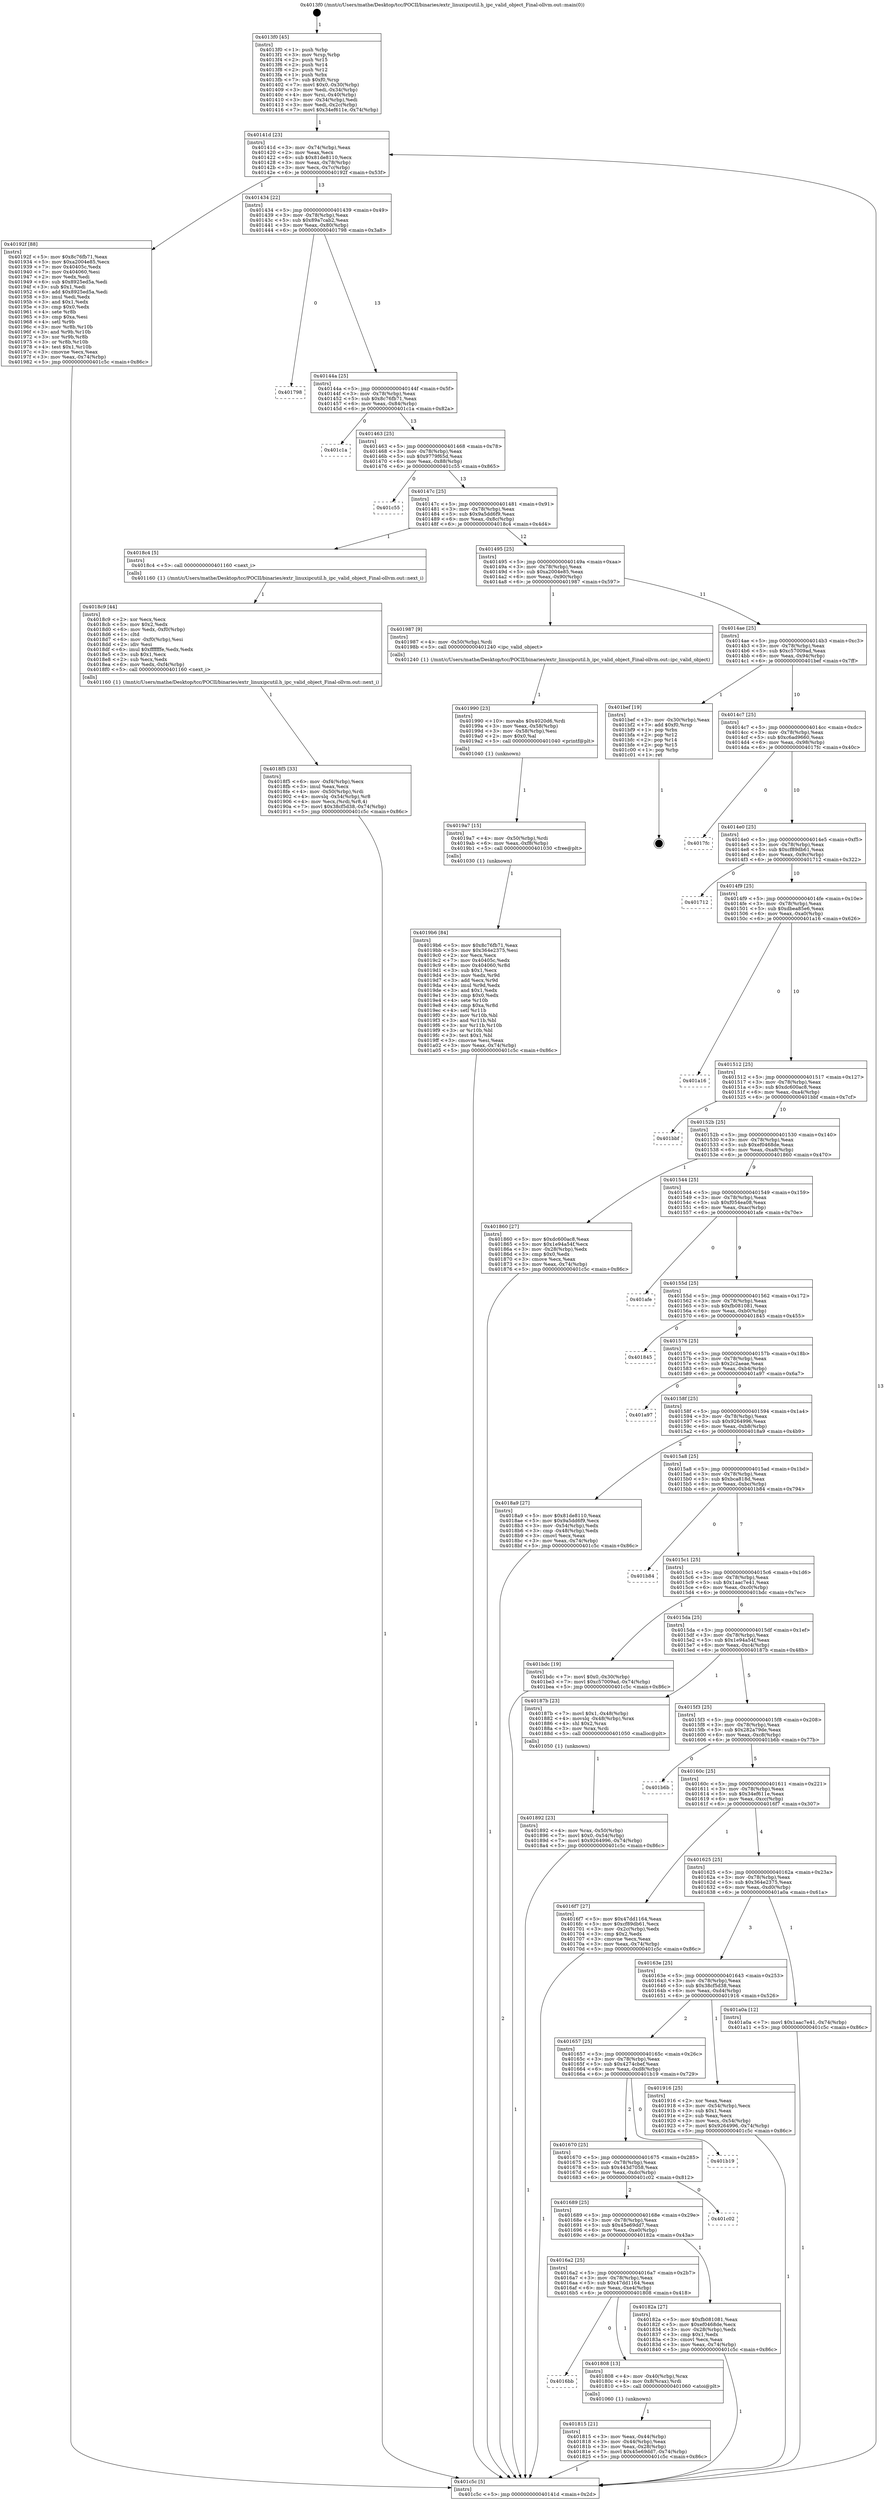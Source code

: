 digraph "0x4013f0" {
  label = "0x4013f0 (/mnt/c/Users/mathe/Desktop/tcc/POCII/binaries/extr_linuxipcutil.h_ipc_valid_object_Final-ollvm.out::main(0))"
  labelloc = "t"
  node[shape=record]

  Entry [label="",width=0.3,height=0.3,shape=circle,fillcolor=black,style=filled]
  "0x40141d" [label="{
     0x40141d [23]\l
     | [instrs]\l
     &nbsp;&nbsp;0x40141d \<+3\>: mov -0x74(%rbp),%eax\l
     &nbsp;&nbsp;0x401420 \<+2\>: mov %eax,%ecx\l
     &nbsp;&nbsp;0x401422 \<+6\>: sub $0x81de8110,%ecx\l
     &nbsp;&nbsp;0x401428 \<+3\>: mov %eax,-0x78(%rbp)\l
     &nbsp;&nbsp;0x40142b \<+3\>: mov %ecx,-0x7c(%rbp)\l
     &nbsp;&nbsp;0x40142e \<+6\>: je 000000000040192f \<main+0x53f\>\l
  }"]
  "0x40192f" [label="{
     0x40192f [88]\l
     | [instrs]\l
     &nbsp;&nbsp;0x40192f \<+5\>: mov $0x8c76fb71,%eax\l
     &nbsp;&nbsp;0x401934 \<+5\>: mov $0xa2004e85,%ecx\l
     &nbsp;&nbsp;0x401939 \<+7\>: mov 0x40405c,%edx\l
     &nbsp;&nbsp;0x401940 \<+7\>: mov 0x404060,%esi\l
     &nbsp;&nbsp;0x401947 \<+2\>: mov %edx,%edi\l
     &nbsp;&nbsp;0x401949 \<+6\>: sub $0x8925ed5a,%edi\l
     &nbsp;&nbsp;0x40194f \<+3\>: sub $0x1,%edi\l
     &nbsp;&nbsp;0x401952 \<+6\>: add $0x8925ed5a,%edi\l
     &nbsp;&nbsp;0x401958 \<+3\>: imul %edi,%edx\l
     &nbsp;&nbsp;0x40195b \<+3\>: and $0x1,%edx\l
     &nbsp;&nbsp;0x40195e \<+3\>: cmp $0x0,%edx\l
     &nbsp;&nbsp;0x401961 \<+4\>: sete %r8b\l
     &nbsp;&nbsp;0x401965 \<+3\>: cmp $0xa,%esi\l
     &nbsp;&nbsp;0x401968 \<+4\>: setl %r9b\l
     &nbsp;&nbsp;0x40196c \<+3\>: mov %r8b,%r10b\l
     &nbsp;&nbsp;0x40196f \<+3\>: and %r9b,%r10b\l
     &nbsp;&nbsp;0x401972 \<+3\>: xor %r9b,%r8b\l
     &nbsp;&nbsp;0x401975 \<+3\>: or %r8b,%r10b\l
     &nbsp;&nbsp;0x401978 \<+4\>: test $0x1,%r10b\l
     &nbsp;&nbsp;0x40197c \<+3\>: cmovne %ecx,%eax\l
     &nbsp;&nbsp;0x40197f \<+3\>: mov %eax,-0x74(%rbp)\l
     &nbsp;&nbsp;0x401982 \<+5\>: jmp 0000000000401c5c \<main+0x86c\>\l
  }"]
  "0x401434" [label="{
     0x401434 [22]\l
     | [instrs]\l
     &nbsp;&nbsp;0x401434 \<+5\>: jmp 0000000000401439 \<main+0x49\>\l
     &nbsp;&nbsp;0x401439 \<+3\>: mov -0x78(%rbp),%eax\l
     &nbsp;&nbsp;0x40143c \<+5\>: sub $0x89a7cab2,%eax\l
     &nbsp;&nbsp;0x401441 \<+3\>: mov %eax,-0x80(%rbp)\l
     &nbsp;&nbsp;0x401444 \<+6\>: je 0000000000401798 \<main+0x3a8\>\l
  }"]
  Exit [label="",width=0.3,height=0.3,shape=circle,fillcolor=black,style=filled,peripheries=2]
  "0x401798" [label="{
     0x401798\l
  }", style=dashed]
  "0x40144a" [label="{
     0x40144a [25]\l
     | [instrs]\l
     &nbsp;&nbsp;0x40144a \<+5\>: jmp 000000000040144f \<main+0x5f\>\l
     &nbsp;&nbsp;0x40144f \<+3\>: mov -0x78(%rbp),%eax\l
     &nbsp;&nbsp;0x401452 \<+5\>: sub $0x8c76fb71,%eax\l
     &nbsp;&nbsp;0x401457 \<+6\>: mov %eax,-0x84(%rbp)\l
     &nbsp;&nbsp;0x40145d \<+6\>: je 0000000000401c1a \<main+0x82a\>\l
  }"]
  "0x4019b6" [label="{
     0x4019b6 [84]\l
     | [instrs]\l
     &nbsp;&nbsp;0x4019b6 \<+5\>: mov $0x8c76fb71,%eax\l
     &nbsp;&nbsp;0x4019bb \<+5\>: mov $0x364e2375,%esi\l
     &nbsp;&nbsp;0x4019c0 \<+2\>: xor %ecx,%ecx\l
     &nbsp;&nbsp;0x4019c2 \<+7\>: mov 0x40405c,%edx\l
     &nbsp;&nbsp;0x4019c9 \<+8\>: mov 0x404060,%r8d\l
     &nbsp;&nbsp;0x4019d1 \<+3\>: sub $0x1,%ecx\l
     &nbsp;&nbsp;0x4019d4 \<+3\>: mov %edx,%r9d\l
     &nbsp;&nbsp;0x4019d7 \<+3\>: add %ecx,%r9d\l
     &nbsp;&nbsp;0x4019da \<+4\>: imul %r9d,%edx\l
     &nbsp;&nbsp;0x4019de \<+3\>: and $0x1,%edx\l
     &nbsp;&nbsp;0x4019e1 \<+3\>: cmp $0x0,%edx\l
     &nbsp;&nbsp;0x4019e4 \<+4\>: sete %r10b\l
     &nbsp;&nbsp;0x4019e8 \<+4\>: cmp $0xa,%r8d\l
     &nbsp;&nbsp;0x4019ec \<+4\>: setl %r11b\l
     &nbsp;&nbsp;0x4019f0 \<+3\>: mov %r10b,%bl\l
     &nbsp;&nbsp;0x4019f3 \<+3\>: and %r11b,%bl\l
     &nbsp;&nbsp;0x4019f6 \<+3\>: xor %r11b,%r10b\l
     &nbsp;&nbsp;0x4019f9 \<+3\>: or %r10b,%bl\l
     &nbsp;&nbsp;0x4019fc \<+3\>: test $0x1,%bl\l
     &nbsp;&nbsp;0x4019ff \<+3\>: cmovne %esi,%eax\l
     &nbsp;&nbsp;0x401a02 \<+3\>: mov %eax,-0x74(%rbp)\l
     &nbsp;&nbsp;0x401a05 \<+5\>: jmp 0000000000401c5c \<main+0x86c\>\l
  }"]
  "0x401c1a" [label="{
     0x401c1a\l
  }", style=dashed]
  "0x401463" [label="{
     0x401463 [25]\l
     | [instrs]\l
     &nbsp;&nbsp;0x401463 \<+5\>: jmp 0000000000401468 \<main+0x78\>\l
     &nbsp;&nbsp;0x401468 \<+3\>: mov -0x78(%rbp),%eax\l
     &nbsp;&nbsp;0x40146b \<+5\>: sub $0x9779f65d,%eax\l
     &nbsp;&nbsp;0x401470 \<+6\>: mov %eax,-0x88(%rbp)\l
     &nbsp;&nbsp;0x401476 \<+6\>: je 0000000000401c55 \<main+0x865\>\l
  }"]
  "0x4019a7" [label="{
     0x4019a7 [15]\l
     | [instrs]\l
     &nbsp;&nbsp;0x4019a7 \<+4\>: mov -0x50(%rbp),%rdi\l
     &nbsp;&nbsp;0x4019ab \<+6\>: mov %eax,-0xf8(%rbp)\l
     &nbsp;&nbsp;0x4019b1 \<+5\>: call 0000000000401030 \<free@plt\>\l
     | [calls]\l
     &nbsp;&nbsp;0x401030 \{1\} (unknown)\l
  }"]
  "0x401c55" [label="{
     0x401c55\l
  }", style=dashed]
  "0x40147c" [label="{
     0x40147c [25]\l
     | [instrs]\l
     &nbsp;&nbsp;0x40147c \<+5\>: jmp 0000000000401481 \<main+0x91\>\l
     &nbsp;&nbsp;0x401481 \<+3\>: mov -0x78(%rbp),%eax\l
     &nbsp;&nbsp;0x401484 \<+5\>: sub $0x9a5dd6f9,%eax\l
     &nbsp;&nbsp;0x401489 \<+6\>: mov %eax,-0x8c(%rbp)\l
     &nbsp;&nbsp;0x40148f \<+6\>: je 00000000004018c4 \<main+0x4d4\>\l
  }"]
  "0x401990" [label="{
     0x401990 [23]\l
     | [instrs]\l
     &nbsp;&nbsp;0x401990 \<+10\>: movabs $0x4020d6,%rdi\l
     &nbsp;&nbsp;0x40199a \<+3\>: mov %eax,-0x58(%rbp)\l
     &nbsp;&nbsp;0x40199d \<+3\>: mov -0x58(%rbp),%esi\l
     &nbsp;&nbsp;0x4019a0 \<+2\>: mov $0x0,%al\l
     &nbsp;&nbsp;0x4019a2 \<+5\>: call 0000000000401040 \<printf@plt\>\l
     | [calls]\l
     &nbsp;&nbsp;0x401040 \{1\} (unknown)\l
  }"]
  "0x4018c4" [label="{
     0x4018c4 [5]\l
     | [instrs]\l
     &nbsp;&nbsp;0x4018c4 \<+5\>: call 0000000000401160 \<next_i\>\l
     | [calls]\l
     &nbsp;&nbsp;0x401160 \{1\} (/mnt/c/Users/mathe/Desktop/tcc/POCII/binaries/extr_linuxipcutil.h_ipc_valid_object_Final-ollvm.out::next_i)\l
  }"]
  "0x401495" [label="{
     0x401495 [25]\l
     | [instrs]\l
     &nbsp;&nbsp;0x401495 \<+5\>: jmp 000000000040149a \<main+0xaa\>\l
     &nbsp;&nbsp;0x40149a \<+3\>: mov -0x78(%rbp),%eax\l
     &nbsp;&nbsp;0x40149d \<+5\>: sub $0xa2004e85,%eax\l
     &nbsp;&nbsp;0x4014a2 \<+6\>: mov %eax,-0x90(%rbp)\l
     &nbsp;&nbsp;0x4014a8 \<+6\>: je 0000000000401987 \<main+0x597\>\l
  }"]
  "0x4018f5" [label="{
     0x4018f5 [33]\l
     | [instrs]\l
     &nbsp;&nbsp;0x4018f5 \<+6\>: mov -0xf4(%rbp),%ecx\l
     &nbsp;&nbsp;0x4018fb \<+3\>: imul %eax,%ecx\l
     &nbsp;&nbsp;0x4018fe \<+4\>: mov -0x50(%rbp),%rdi\l
     &nbsp;&nbsp;0x401902 \<+4\>: movslq -0x54(%rbp),%r8\l
     &nbsp;&nbsp;0x401906 \<+4\>: mov %ecx,(%rdi,%r8,4)\l
     &nbsp;&nbsp;0x40190a \<+7\>: movl $0x38cf5d38,-0x74(%rbp)\l
     &nbsp;&nbsp;0x401911 \<+5\>: jmp 0000000000401c5c \<main+0x86c\>\l
  }"]
  "0x401987" [label="{
     0x401987 [9]\l
     | [instrs]\l
     &nbsp;&nbsp;0x401987 \<+4\>: mov -0x50(%rbp),%rdi\l
     &nbsp;&nbsp;0x40198b \<+5\>: call 0000000000401240 \<ipc_valid_object\>\l
     | [calls]\l
     &nbsp;&nbsp;0x401240 \{1\} (/mnt/c/Users/mathe/Desktop/tcc/POCII/binaries/extr_linuxipcutil.h_ipc_valid_object_Final-ollvm.out::ipc_valid_object)\l
  }"]
  "0x4014ae" [label="{
     0x4014ae [25]\l
     | [instrs]\l
     &nbsp;&nbsp;0x4014ae \<+5\>: jmp 00000000004014b3 \<main+0xc3\>\l
     &nbsp;&nbsp;0x4014b3 \<+3\>: mov -0x78(%rbp),%eax\l
     &nbsp;&nbsp;0x4014b6 \<+5\>: sub $0xc57009ad,%eax\l
     &nbsp;&nbsp;0x4014bb \<+6\>: mov %eax,-0x94(%rbp)\l
     &nbsp;&nbsp;0x4014c1 \<+6\>: je 0000000000401bef \<main+0x7ff\>\l
  }"]
  "0x4018c9" [label="{
     0x4018c9 [44]\l
     | [instrs]\l
     &nbsp;&nbsp;0x4018c9 \<+2\>: xor %ecx,%ecx\l
     &nbsp;&nbsp;0x4018cb \<+5\>: mov $0x2,%edx\l
     &nbsp;&nbsp;0x4018d0 \<+6\>: mov %edx,-0xf0(%rbp)\l
     &nbsp;&nbsp;0x4018d6 \<+1\>: cltd\l
     &nbsp;&nbsp;0x4018d7 \<+6\>: mov -0xf0(%rbp),%esi\l
     &nbsp;&nbsp;0x4018dd \<+2\>: idiv %esi\l
     &nbsp;&nbsp;0x4018df \<+6\>: imul $0xfffffffe,%edx,%edx\l
     &nbsp;&nbsp;0x4018e5 \<+3\>: sub $0x1,%ecx\l
     &nbsp;&nbsp;0x4018e8 \<+2\>: sub %ecx,%edx\l
     &nbsp;&nbsp;0x4018ea \<+6\>: mov %edx,-0xf4(%rbp)\l
     &nbsp;&nbsp;0x4018f0 \<+5\>: call 0000000000401160 \<next_i\>\l
     | [calls]\l
     &nbsp;&nbsp;0x401160 \{1\} (/mnt/c/Users/mathe/Desktop/tcc/POCII/binaries/extr_linuxipcutil.h_ipc_valid_object_Final-ollvm.out::next_i)\l
  }"]
  "0x401bef" [label="{
     0x401bef [19]\l
     | [instrs]\l
     &nbsp;&nbsp;0x401bef \<+3\>: mov -0x30(%rbp),%eax\l
     &nbsp;&nbsp;0x401bf2 \<+7\>: add $0xf0,%rsp\l
     &nbsp;&nbsp;0x401bf9 \<+1\>: pop %rbx\l
     &nbsp;&nbsp;0x401bfa \<+2\>: pop %r12\l
     &nbsp;&nbsp;0x401bfc \<+2\>: pop %r14\l
     &nbsp;&nbsp;0x401bfe \<+2\>: pop %r15\l
     &nbsp;&nbsp;0x401c00 \<+1\>: pop %rbp\l
     &nbsp;&nbsp;0x401c01 \<+1\>: ret\l
  }"]
  "0x4014c7" [label="{
     0x4014c7 [25]\l
     | [instrs]\l
     &nbsp;&nbsp;0x4014c7 \<+5\>: jmp 00000000004014cc \<main+0xdc\>\l
     &nbsp;&nbsp;0x4014cc \<+3\>: mov -0x78(%rbp),%eax\l
     &nbsp;&nbsp;0x4014cf \<+5\>: sub $0xc6ad9660,%eax\l
     &nbsp;&nbsp;0x4014d4 \<+6\>: mov %eax,-0x98(%rbp)\l
     &nbsp;&nbsp;0x4014da \<+6\>: je 00000000004017fc \<main+0x40c\>\l
  }"]
  "0x401892" [label="{
     0x401892 [23]\l
     | [instrs]\l
     &nbsp;&nbsp;0x401892 \<+4\>: mov %rax,-0x50(%rbp)\l
     &nbsp;&nbsp;0x401896 \<+7\>: movl $0x0,-0x54(%rbp)\l
     &nbsp;&nbsp;0x40189d \<+7\>: movl $0x9264996,-0x74(%rbp)\l
     &nbsp;&nbsp;0x4018a4 \<+5\>: jmp 0000000000401c5c \<main+0x86c\>\l
  }"]
  "0x4017fc" [label="{
     0x4017fc\l
  }", style=dashed]
  "0x4014e0" [label="{
     0x4014e0 [25]\l
     | [instrs]\l
     &nbsp;&nbsp;0x4014e0 \<+5\>: jmp 00000000004014e5 \<main+0xf5\>\l
     &nbsp;&nbsp;0x4014e5 \<+3\>: mov -0x78(%rbp),%eax\l
     &nbsp;&nbsp;0x4014e8 \<+5\>: sub $0xcf89db61,%eax\l
     &nbsp;&nbsp;0x4014ed \<+6\>: mov %eax,-0x9c(%rbp)\l
     &nbsp;&nbsp;0x4014f3 \<+6\>: je 0000000000401712 \<main+0x322\>\l
  }"]
  "0x401815" [label="{
     0x401815 [21]\l
     | [instrs]\l
     &nbsp;&nbsp;0x401815 \<+3\>: mov %eax,-0x44(%rbp)\l
     &nbsp;&nbsp;0x401818 \<+3\>: mov -0x44(%rbp),%eax\l
     &nbsp;&nbsp;0x40181b \<+3\>: mov %eax,-0x28(%rbp)\l
     &nbsp;&nbsp;0x40181e \<+7\>: movl $0x45e69dd7,-0x74(%rbp)\l
     &nbsp;&nbsp;0x401825 \<+5\>: jmp 0000000000401c5c \<main+0x86c\>\l
  }"]
  "0x401712" [label="{
     0x401712\l
  }", style=dashed]
  "0x4014f9" [label="{
     0x4014f9 [25]\l
     | [instrs]\l
     &nbsp;&nbsp;0x4014f9 \<+5\>: jmp 00000000004014fe \<main+0x10e\>\l
     &nbsp;&nbsp;0x4014fe \<+3\>: mov -0x78(%rbp),%eax\l
     &nbsp;&nbsp;0x401501 \<+5\>: sub $0xdbea85e6,%eax\l
     &nbsp;&nbsp;0x401506 \<+6\>: mov %eax,-0xa0(%rbp)\l
     &nbsp;&nbsp;0x40150c \<+6\>: je 0000000000401a16 \<main+0x626\>\l
  }"]
  "0x4016bb" [label="{
     0x4016bb\l
  }", style=dashed]
  "0x401a16" [label="{
     0x401a16\l
  }", style=dashed]
  "0x401512" [label="{
     0x401512 [25]\l
     | [instrs]\l
     &nbsp;&nbsp;0x401512 \<+5\>: jmp 0000000000401517 \<main+0x127\>\l
     &nbsp;&nbsp;0x401517 \<+3\>: mov -0x78(%rbp),%eax\l
     &nbsp;&nbsp;0x40151a \<+5\>: sub $0xdc600ac8,%eax\l
     &nbsp;&nbsp;0x40151f \<+6\>: mov %eax,-0xa4(%rbp)\l
     &nbsp;&nbsp;0x401525 \<+6\>: je 0000000000401bbf \<main+0x7cf\>\l
  }"]
  "0x401808" [label="{
     0x401808 [13]\l
     | [instrs]\l
     &nbsp;&nbsp;0x401808 \<+4\>: mov -0x40(%rbp),%rax\l
     &nbsp;&nbsp;0x40180c \<+4\>: mov 0x8(%rax),%rdi\l
     &nbsp;&nbsp;0x401810 \<+5\>: call 0000000000401060 \<atoi@plt\>\l
     | [calls]\l
     &nbsp;&nbsp;0x401060 \{1\} (unknown)\l
  }"]
  "0x401bbf" [label="{
     0x401bbf\l
  }", style=dashed]
  "0x40152b" [label="{
     0x40152b [25]\l
     | [instrs]\l
     &nbsp;&nbsp;0x40152b \<+5\>: jmp 0000000000401530 \<main+0x140\>\l
     &nbsp;&nbsp;0x401530 \<+3\>: mov -0x78(%rbp),%eax\l
     &nbsp;&nbsp;0x401533 \<+5\>: sub $0xef0468de,%eax\l
     &nbsp;&nbsp;0x401538 \<+6\>: mov %eax,-0xa8(%rbp)\l
     &nbsp;&nbsp;0x40153e \<+6\>: je 0000000000401860 \<main+0x470\>\l
  }"]
  "0x4016a2" [label="{
     0x4016a2 [25]\l
     | [instrs]\l
     &nbsp;&nbsp;0x4016a2 \<+5\>: jmp 00000000004016a7 \<main+0x2b7\>\l
     &nbsp;&nbsp;0x4016a7 \<+3\>: mov -0x78(%rbp),%eax\l
     &nbsp;&nbsp;0x4016aa \<+5\>: sub $0x47dd1164,%eax\l
     &nbsp;&nbsp;0x4016af \<+6\>: mov %eax,-0xe4(%rbp)\l
     &nbsp;&nbsp;0x4016b5 \<+6\>: je 0000000000401808 \<main+0x418\>\l
  }"]
  "0x401860" [label="{
     0x401860 [27]\l
     | [instrs]\l
     &nbsp;&nbsp;0x401860 \<+5\>: mov $0xdc600ac8,%eax\l
     &nbsp;&nbsp;0x401865 \<+5\>: mov $0x1e94a54f,%ecx\l
     &nbsp;&nbsp;0x40186a \<+3\>: mov -0x28(%rbp),%edx\l
     &nbsp;&nbsp;0x40186d \<+3\>: cmp $0x0,%edx\l
     &nbsp;&nbsp;0x401870 \<+3\>: cmove %ecx,%eax\l
     &nbsp;&nbsp;0x401873 \<+3\>: mov %eax,-0x74(%rbp)\l
     &nbsp;&nbsp;0x401876 \<+5\>: jmp 0000000000401c5c \<main+0x86c\>\l
  }"]
  "0x401544" [label="{
     0x401544 [25]\l
     | [instrs]\l
     &nbsp;&nbsp;0x401544 \<+5\>: jmp 0000000000401549 \<main+0x159\>\l
     &nbsp;&nbsp;0x401549 \<+3\>: mov -0x78(%rbp),%eax\l
     &nbsp;&nbsp;0x40154c \<+5\>: sub $0xf054ea08,%eax\l
     &nbsp;&nbsp;0x401551 \<+6\>: mov %eax,-0xac(%rbp)\l
     &nbsp;&nbsp;0x401557 \<+6\>: je 0000000000401afe \<main+0x70e\>\l
  }"]
  "0x40182a" [label="{
     0x40182a [27]\l
     | [instrs]\l
     &nbsp;&nbsp;0x40182a \<+5\>: mov $0xfb081081,%eax\l
     &nbsp;&nbsp;0x40182f \<+5\>: mov $0xef0468de,%ecx\l
     &nbsp;&nbsp;0x401834 \<+3\>: mov -0x28(%rbp),%edx\l
     &nbsp;&nbsp;0x401837 \<+3\>: cmp $0x1,%edx\l
     &nbsp;&nbsp;0x40183a \<+3\>: cmovl %ecx,%eax\l
     &nbsp;&nbsp;0x40183d \<+3\>: mov %eax,-0x74(%rbp)\l
     &nbsp;&nbsp;0x401840 \<+5\>: jmp 0000000000401c5c \<main+0x86c\>\l
  }"]
  "0x401afe" [label="{
     0x401afe\l
  }", style=dashed]
  "0x40155d" [label="{
     0x40155d [25]\l
     | [instrs]\l
     &nbsp;&nbsp;0x40155d \<+5\>: jmp 0000000000401562 \<main+0x172\>\l
     &nbsp;&nbsp;0x401562 \<+3\>: mov -0x78(%rbp),%eax\l
     &nbsp;&nbsp;0x401565 \<+5\>: sub $0xfb081081,%eax\l
     &nbsp;&nbsp;0x40156a \<+6\>: mov %eax,-0xb0(%rbp)\l
     &nbsp;&nbsp;0x401570 \<+6\>: je 0000000000401845 \<main+0x455\>\l
  }"]
  "0x401689" [label="{
     0x401689 [25]\l
     | [instrs]\l
     &nbsp;&nbsp;0x401689 \<+5\>: jmp 000000000040168e \<main+0x29e\>\l
     &nbsp;&nbsp;0x40168e \<+3\>: mov -0x78(%rbp),%eax\l
     &nbsp;&nbsp;0x401691 \<+5\>: sub $0x45e69dd7,%eax\l
     &nbsp;&nbsp;0x401696 \<+6\>: mov %eax,-0xe0(%rbp)\l
     &nbsp;&nbsp;0x40169c \<+6\>: je 000000000040182a \<main+0x43a\>\l
  }"]
  "0x401845" [label="{
     0x401845\l
  }", style=dashed]
  "0x401576" [label="{
     0x401576 [25]\l
     | [instrs]\l
     &nbsp;&nbsp;0x401576 \<+5\>: jmp 000000000040157b \<main+0x18b\>\l
     &nbsp;&nbsp;0x40157b \<+3\>: mov -0x78(%rbp),%eax\l
     &nbsp;&nbsp;0x40157e \<+5\>: sub $0x2c2aeae,%eax\l
     &nbsp;&nbsp;0x401583 \<+6\>: mov %eax,-0xb4(%rbp)\l
     &nbsp;&nbsp;0x401589 \<+6\>: je 0000000000401a97 \<main+0x6a7\>\l
  }"]
  "0x401c02" [label="{
     0x401c02\l
  }", style=dashed]
  "0x401a97" [label="{
     0x401a97\l
  }", style=dashed]
  "0x40158f" [label="{
     0x40158f [25]\l
     | [instrs]\l
     &nbsp;&nbsp;0x40158f \<+5\>: jmp 0000000000401594 \<main+0x1a4\>\l
     &nbsp;&nbsp;0x401594 \<+3\>: mov -0x78(%rbp),%eax\l
     &nbsp;&nbsp;0x401597 \<+5\>: sub $0x9264996,%eax\l
     &nbsp;&nbsp;0x40159c \<+6\>: mov %eax,-0xb8(%rbp)\l
     &nbsp;&nbsp;0x4015a2 \<+6\>: je 00000000004018a9 \<main+0x4b9\>\l
  }"]
  "0x401670" [label="{
     0x401670 [25]\l
     | [instrs]\l
     &nbsp;&nbsp;0x401670 \<+5\>: jmp 0000000000401675 \<main+0x285\>\l
     &nbsp;&nbsp;0x401675 \<+3\>: mov -0x78(%rbp),%eax\l
     &nbsp;&nbsp;0x401678 \<+5\>: sub $0x443d7058,%eax\l
     &nbsp;&nbsp;0x40167d \<+6\>: mov %eax,-0xdc(%rbp)\l
     &nbsp;&nbsp;0x401683 \<+6\>: je 0000000000401c02 \<main+0x812\>\l
  }"]
  "0x4018a9" [label="{
     0x4018a9 [27]\l
     | [instrs]\l
     &nbsp;&nbsp;0x4018a9 \<+5\>: mov $0x81de8110,%eax\l
     &nbsp;&nbsp;0x4018ae \<+5\>: mov $0x9a5dd6f9,%ecx\l
     &nbsp;&nbsp;0x4018b3 \<+3\>: mov -0x54(%rbp),%edx\l
     &nbsp;&nbsp;0x4018b6 \<+3\>: cmp -0x48(%rbp),%edx\l
     &nbsp;&nbsp;0x4018b9 \<+3\>: cmovl %ecx,%eax\l
     &nbsp;&nbsp;0x4018bc \<+3\>: mov %eax,-0x74(%rbp)\l
     &nbsp;&nbsp;0x4018bf \<+5\>: jmp 0000000000401c5c \<main+0x86c\>\l
  }"]
  "0x4015a8" [label="{
     0x4015a8 [25]\l
     | [instrs]\l
     &nbsp;&nbsp;0x4015a8 \<+5\>: jmp 00000000004015ad \<main+0x1bd\>\l
     &nbsp;&nbsp;0x4015ad \<+3\>: mov -0x78(%rbp),%eax\l
     &nbsp;&nbsp;0x4015b0 \<+5\>: sub $0xbca818d,%eax\l
     &nbsp;&nbsp;0x4015b5 \<+6\>: mov %eax,-0xbc(%rbp)\l
     &nbsp;&nbsp;0x4015bb \<+6\>: je 0000000000401b84 \<main+0x794\>\l
  }"]
  "0x401b19" [label="{
     0x401b19\l
  }", style=dashed]
  "0x401b84" [label="{
     0x401b84\l
  }", style=dashed]
  "0x4015c1" [label="{
     0x4015c1 [25]\l
     | [instrs]\l
     &nbsp;&nbsp;0x4015c1 \<+5\>: jmp 00000000004015c6 \<main+0x1d6\>\l
     &nbsp;&nbsp;0x4015c6 \<+3\>: mov -0x78(%rbp),%eax\l
     &nbsp;&nbsp;0x4015c9 \<+5\>: sub $0x1aac7e41,%eax\l
     &nbsp;&nbsp;0x4015ce \<+6\>: mov %eax,-0xc0(%rbp)\l
     &nbsp;&nbsp;0x4015d4 \<+6\>: je 0000000000401bdc \<main+0x7ec\>\l
  }"]
  "0x401657" [label="{
     0x401657 [25]\l
     | [instrs]\l
     &nbsp;&nbsp;0x401657 \<+5\>: jmp 000000000040165c \<main+0x26c\>\l
     &nbsp;&nbsp;0x40165c \<+3\>: mov -0x78(%rbp),%eax\l
     &nbsp;&nbsp;0x40165f \<+5\>: sub $0x4274cbef,%eax\l
     &nbsp;&nbsp;0x401664 \<+6\>: mov %eax,-0xd8(%rbp)\l
     &nbsp;&nbsp;0x40166a \<+6\>: je 0000000000401b19 \<main+0x729\>\l
  }"]
  "0x401bdc" [label="{
     0x401bdc [19]\l
     | [instrs]\l
     &nbsp;&nbsp;0x401bdc \<+7\>: movl $0x0,-0x30(%rbp)\l
     &nbsp;&nbsp;0x401be3 \<+7\>: movl $0xc57009ad,-0x74(%rbp)\l
     &nbsp;&nbsp;0x401bea \<+5\>: jmp 0000000000401c5c \<main+0x86c\>\l
  }"]
  "0x4015da" [label="{
     0x4015da [25]\l
     | [instrs]\l
     &nbsp;&nbsp;0x4015da \<+5\>: jmp 00000000004015df \<main+0x1ef\>\l
     &nbsp;&nbsp;0x4015df \<+3\>: mov -0x78(%rbp),%eax\l
     &nbsp;&nbsp;0x4015e2 \<+5\>: sub $0x1e94a54f,%eax\l
     &nbsp;&nbsp;0x4015e7 \<+6\>: mov %eax,-0xc4(%rbp)\l
     &nbsp;&nbsp;0x4015ed \<+6\>: je 000000000040187b \<main+0x48b\>\l
  }"]
  "0x401916" [label="{
     0x401916 [25]\l
     | [instrs]\l
     &nbsp;&nbsp;0x401916 \<+2\>: xor %eax,%eax\l
     &nbsp;&nbsp;0x401918 \<+3\>: mov -0x54(%rbp),%ecx\l
     &nbsp;&nbsp;0x40191b \<+3\>: sub $0x1,%eax\l
     &nbsp;&nbsp;0x40191e \<+2\>: sub %eax,%ecx\l
     &nbsp;&nbsp;0x401920 \<+3\>: mov %ecx,-0x54(%rbp)\l
     &nbsp;&nbsp;0x401923 \<+7\>: movl $0x9264996,-0x74(%rbp)\l
     &nbsp;&nbsp;0x40192a \<+5\>: jmp 0000000000401c5c \<main+0x86c\>\l
  }"]
  "0x40187b" [label="{
     0x40187b [23]\l
     | [instrs]\l
     &nbsp;&nbsp;0x40187b \<+7\>: movl $0x1,-0x48(%rbp)\l
     &nbsp;&nbsp;0x401882 \<+4\>: movslq -0x48(%rbp),%rax\l
     &nbsp;&nbsp;0x401886 \<+4\>: shl $0x2,%rax\l
     &nbsp;&nbsp;0x40188a \<+3\>: mov %rax,%rdi\l
     &nbsp;&nbsp;0x40188d \<+5\>: call 0000000000401050 \<malloc@plt\>\l
     | [calls]\l
     &nbsp;&nbsp;0x401050 \{1\} (unknown)\l
  }"]
  "0x4015f3" [label="{
     0x4015f3 [25]\l
     | [instrs]\l
     &nbsp;&nbsp;0x4015f3 \<+5\>: jmp 00000000004015f8 \<main+0x208\>\l
     &nbsp;&nbsp;0x4015f8 \<+3\>: mov -0x78(%rbp),%eax\l
     &nbsp;&nbsp;0x4015fb \<+5\>: sub $0x282a79de,%eax\l
     &nbsp;&nbsp;0x401600 \<+6\>: mov %eax,-0xc8(%rbp)\l
     &nbsp;&nbsp;0x401606 \<+6\>: je 0000000000401b6b \<main+0x77b\>\l
  }"]
  "0x40163e" [label="{
     0x40163e [25]\l
     | [instrs]\l
     &nbsp;&nbsp;0x40163e \<+5\>: jmp 0000000000401643 \<main+0x253\>\l
     &nbsp;&nbsp;0x401643 \<+3\>: mov -0x78(%rbp),%eax\l
     &nbsp;&nbsp;0x401646 \<+5\>: sub $0x38cf5d38,%eax\l
     &nbsp;&nbsp;0x40164b \<+6\>: mov %eax,-0xd4(%rbp)\l
     &nbsp;&nbsp;0x401651 \<+6\>: je 0000000000401916 \<main+0x526\>\l
  }"]
  "0x401b6b" [label="{
     0x401b6b\l
  }", style=dashed]
  "0x40160c" [label="{
     0x40160c [25]\l
     | [instrs]\l
     &nbsp;&nbsp;0x40160c \<+5\>: jmp 0000000000401611 \<main+0x221\>\l
     &nbsp;&nbsp;0x401611 \<+3\>: mov -0x78(%rbp),%eax\l
     &nbsp;&nbsp;0x401614 \<+5\>: sub $0x34ef611e,%eax\l
     &nbsp;&nbsp;0x401619 \<+6\>: mov %eax,-0xcc(%rbp)\l
     &nbsp;&nbsp;0x40161f \<+6\>: je 00000000004016f7 \<main+0x307\>\l
  }"]
  "0x401a0a" [label="{
     0x401a0a [12]\l
     | [instrs]\l
     &nbsp;&nbsp;0x401a0a \<+7\>: movl $0x1aac7e41,-0x74(%rbp)\l
     &nbsp;&nbsp;0x401a11 \<+5\>: jmp 0000000000401c5c \<main+0x86c\>\l
  }"]
  "0x4016f7" [label="{
     0x4016f7 [27]\l
     | [instrs]\l
     &nbsp;&nbsp;0x4016f7 \<+5\>: mov $0x47dd1164,%eax\l
     &nbsp;&nbsp;0x4016fc \<+5\>: mov $0xcf89db61,%ecx\l
     &nbsp;&nbsp;0x401701 \<+3\>: mov -0x2c(%rbp),%edx\l
     &nbsp;&nbsp;0x401704 \<+3\>: cmp $0x2,%edx\l
     &nbsp;&nbsp;0x401707 \<+3\>: cmovne %ecx,%eax\l
     &nbsp;&nbsp;0x40170a \<+3\>: mov %eax,-0x74(%rbp)\l
     &nbsp;&nbsp;0x40170d \<+5\>: jmp 0000000000401c5c \<main+0x86c\>\l
  }"]
  "0x401625" [label="{
     0x401625 [25]\l
     | [instrs]\l
     &nbsp;&nbsp;0x401625 \<+5\>: jmp 000000000040162a \<main+0x23a\>\l
     &nbsp;&nbsp;0x40162a \<+3\>: mov -0x78(%rbp),%eax\l
     &nbsp;&nbsp;0x40162d \<+5\>: sub $0x364e2375,%eax\l
     &nbsp;&nbsp;0x401632 \<+6\>: mov %eax,-0xd0(%rbp)\l
     &nbsp;&nbsp;0x401638 \<+6\>: je 0000000000401a0a \<main+0x61a\>\l
  }"]
  "0x401c5c" [label="{
     0x401c5c [5]\l
     | [instrs]\l
     &nbsp;&nbsp;0x401c5c \<+5\>: jmp 000000000040141d \<main+0x2d\>\l
  }"]
  "0x4013f0" [label="{
     0x4013f0 [45]\l
     | [instrs]\l
     &nbsp;&nbsp;0x4013f0 \<+1\>: push %rbp\l
     &nbsp;&nbsp;0x4013f1 \<+3\>: mov %rsp,%rbp\l
     &nbsp;&nbsp;0x4013f4 \<+2\>: push %r15\l
     &nbsp;&nbsp;0x4013f6 \<+2\>: push %r14\l
     &nbsp;&nbsp;0x4013f8 \<+2\>: push %r12\l
     &nbsp;&nbsp;0x4013fa \<+1\>: push %rbx\l
     &nbsp;&nbsp;0x4013fb \<+7\>: sub $0xf0,%rsp\l
     &nbsp;&nbsp;0x401402 \<+7\>: movl $0x0,-0x30(%rbp)\l
     &nbsp;&nbsp;0x401409 \<+3\>: mov %edi,-0x34(%rbp)\l
     &nbsp;&nbsp;0x40140c \<+4\>: mov %rsi,-0x40(%rbp)\l
     &nbsp;&nbsp;0x401410 \<+3\>: mov -0x34(%rbp),%edi\l
     &nbsp;&nbsp;0x401413 \<+3\>: mov %edi,-0x2c(%rbp)\l
     &nbsp;&nbsp;0x401416 \<+7\>: movl $0x34ef611e,-0x74(%rbp)\l
  }"]
  Entry -> "0x4013f0" [label=" 1"]
  "0x40141d" -> "0x40192f" [label=" 1"]
  "0x40141d" -> "0x401434" [label=" 13"]
  "0x401bef" -> Exit [label=" 1"]
  "0x401434" -> "0x401798" [label=" 0"]
  "0x401434" -> "0x40144a" [label=" 13"]
  "0x401bdc" -> "0x401c5c" [label=" 1"]
  "0x40144a" -> "0x401c1a" [label=" 0"]
  "0x40144a" -> "0x401463" [label=" 13"]
  "0x401a0a" -> "0x401c5c" [label=" 1"]
  "0x401463" -> "0x401c55" [label=" 0"]
  "0x401463" -> "0x40147c" [label=" 13"]
  "0x4019b6" -> "0x401c5c" [label=" 1"]
  "0x40147c" -> "0x4018c4" [label=" 1"]
  "0x40147c" -> "0x401495" [label=" 12"]
  "0x4019a7" -> "0x4019b6" [label=" 1"]
  "0x401495" -> "0x401987" [label=" 1"]
  "0x401495" -> "0x4014ae" [label=" 11"]
  "0x401990" -> "0x4019a7" [label=" 1"]
  "0x4014ae" -> "0x401bef" [label=" 1"]
  "0x4014ae" -> "0x4014c7" [label=" 10"]
  "0x401987" -> "0x401990" [label=" 1"]
  "0x4014c7" -> "0x4017fc" [label=" 0"]
  "0x4014c7" -> "0x4014e0" [label=" 10"]
  "0x40192f" -> "0x401c5c" [label=" 1"]
  "0x4014e0" -> "0x401712" [label=" 0"]
  "0x4014e0" -> "0x4014f9" [label=" 10"]
  "0x401916" -> "0x401c5c" [label=" 1"]
  "0x4014f9" -> "0x401a16" [label=" 0"]
  "0x4014f9" -> "0x401512" [label=" 10"]
  "0x4018f5" -> "0x401c5c" [label=" 1"]
  "0x401512" -> "0x401bbf" [label=" 0"]
  "0x401512" -> "0x40152b" [label=" 10"]
  "0x4018c9" -> "0x4018f5" [label=" 1"]
  "0x40152b" -> "0x401860" [label=" 1"]
  "0x40152b" -> "0x401544" [label=" 9"]
  "0x4018a9" -> "0x401c5c" [label=" 2"]
  "0x401544" -> "0x401afe" [label=" 0"]
  "0x401544" -> "0x40155d" [label=" 9"]
  "0x401892" -> "0x401c5c" [label=" 1"]
  "0x40155d" -> "0x401845" [label=" 0"]
  "0x40155d" -> "0x401576" [label=" 9"]
  "0x401860" -> "0x401c5c" [label=" 1"]
  "0x401576" -> "0x401a97" [label=" 0"]
  "0x401576" -> "0x40158f" [label=" 9"]
  "0x40182a" -> "0x401c5c" [label=" 1"]
  "0x40158f" -> "0x4018a9" [label=" 2"]
  "0x40158f" -> "0x4015a8" [label=" 7"]
  "0x401808" -> "0x401815" [label=" 1"]
  "0x4015a8" -> "0x401b84" [label=" 0"]
  "0x4015a8" -> "0x4015c1" [label=" 7"]
  "0x4016a2" -> "0x4016bb" [label=" 0"]
  "0x4015c1" -> "0x401bdc" [label=" 1"]
  "0x4015c1" -> "0x4015da" [label=" 6"]
  "0x4018c4" -> "0x4018c9" [label=" 1"]
  "0x4015da" -> "0x40187b" [label=" 1"]
  "0x4015da" -> "0x4015f3" [label=" 5"]
  "0x401689" -> "0x4016a2" [label=" 1"]
  "0x4015f3" -> "0x401b6b" [label=" 0"]
  "0x4015f3" -> "0x40160c" [label=" 5"]
  "0x40187b" -> "0x401892" [label=" 1"]
  "0x40160c" -> "0x4016f7" [label=" 1"]
  "0x40160c" -> "0x401625" [label=" 4"]
  "0x4016f7" -> "0x401c5c" [label=" 1"]
  "0x4013f0" -> "0x40141d" [label=" 1"]
  "0x401c5c" -> "0x40141d" [label=" 13"]
  "0x401670" -> "0x401689" [label=" 2"]
  "0x401625" -> "0x401a0a" [label=" 1"]
  "0x401625" -> "0x40163e" [label=" 3"]
  "0x401689" -> "0x40182a" [label=" 1"]
  "0x40163e" -> "0x401916" [label=" 1"]
  "0x40163e" -> "0x401657" [label=" 2"]
  "0x4016a2" -> "0x401808" [label=" 1"]
  "0x401657" -> "0x401b19" [label=" 0"]
  "0x401657" -> "0x401670" [label=" 2"]
  "0x401815" -> "0x401c5c" [label=" 1"]
  "0x401670" -> "0x401c02" [label=" 0"]
}
